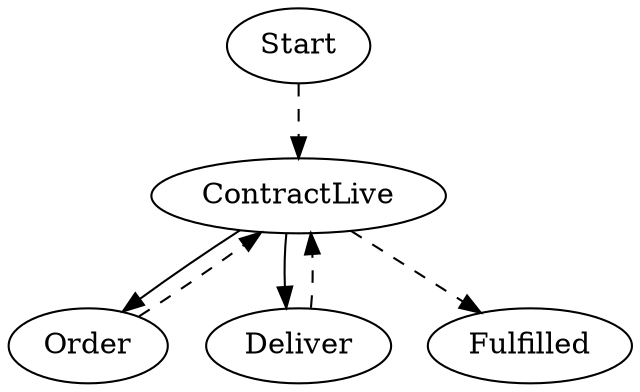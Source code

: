 // THIS IS A GENERATED FILE. DO NOT EDIT.

digraph Master_Sales_Agreement {
	Start[label=Start];
	ContractLive[label=ContractLive];
	Order[label=Order];
	Deliver[label=Deliver];
	Start -> ContractLive [style=dashed];
	ContractLive -> Order;
	ContractLive -> Deliver;
	ContractLive -> Fulfilled [style=dashed];
	Order -> ContractLive [style=dashed];
	Deliver -> ContractLive [style=dashed];
}